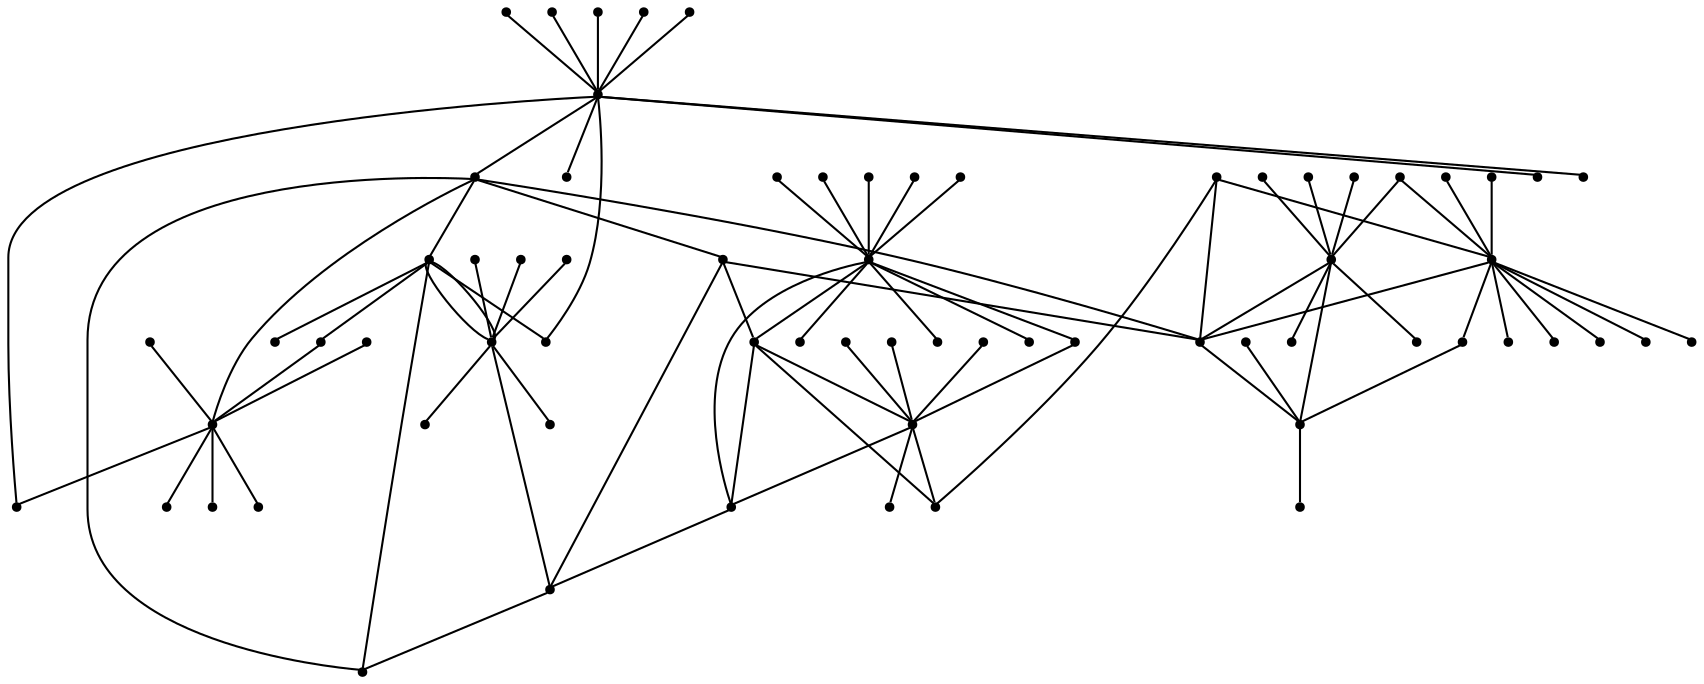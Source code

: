 graph {
  node [shape=point,comment="{\"directed\":false,\"doi\":\"10.1007/11618058_26\",\"figure\":\"? (2)\"}"]

  v0 [pos="712.0053608739098,410.98675981235937"]
  v1 [pos="703.8809127452762,473.87846564325133"]
  v2 [pos="700.7579544422239,444.411836614931"]
  v3 [pos="679.512846339026,462.0076363789284"]
  v4 [pos="695.8627713935318,390.78685695998314"]
  v5 [pos="698.2590377452761,405.36335562738213"]
  v6 [pos="652.5380541424419,456.90608277988866"]
  v7 [pos="671.5968068677325,427.7493025369688"]
  v8 [pos="663.8901696493459,484.08268546136657"]
  v9 [pos="659.6206179596657,442.7451318012917"]
  v10 [pos="654.1008448401162,472.1076195942604"]
  v11 [pos="649.9349529887355,399.74100048415306"]
  v12 [pos="646.2519644803779,359.13268978469"]
  v13 [pos="645.8352584484012,477.4837360289935"]
  v14 [pos="644.1682435501453,374.2300535745664"]
  v15 [pos="641.7068768168604,405.5722103026751"]
  v16 [pos="657.6431402162063,393.49357540480725"]
  v17 [pos="640.4191213208576,522.5685303913796"]
  v18 [pos="636.3584870094477,509.1368223733946"]
  v19 [pos="627.4010719476745,521.2150122232481"]
  v20 [pos="633.6496275436045,534.751846940045"]
  v21 [pos="632.399429960029,364.9623419351621"]
  v22 [pos="620.7347133902616,355.5909658975645"]
  v23 [pos="643.9989587118458,391.7243188130104"]
  v24 [pos="628.8586289516716,388.07845369053325"]
  v25 [pos="613.029117460029,489.1451066242897"]
  v26 [pos="587.4092557685319,512.4686743326231"]
  v27 [pos="605.4667900617733,373.76183127435485"]
  v28 [pos="602.9663313045058,388.8597354796771"]
  v29 [pos="601.781234102471,473.4227046874408"]
  v30 [pos="599.4240041333576,359.4972476867083"]
  v31 [pos="592.2393225381539,400.41804567051366"]
  v32 [pos="590.7416719658431,462.5935420897846"]
  v33 [pos="569.9518531976744,441.6513627278054"]
  v34 [pos="575.5372672147529,459.67688813877544"]
  v35 [pos="577.2422613099563,411.976419439638"]
  v36 [pos="577.9314589389535,486.8555253254616"]
  v37 [pos="555.060009765625,439.46385636997655"]
  v38 [pos="562.5588185864825,399.2722059793516"]
  v39 [pos="561.1653365734012,465.09369467767516"]
  v40 [pos="578.3867482739826,376.88476498000267"]
  v41 [pos="553.082047147529,387.50554973952416"]
  v42 [pos="552.1052870639535,477.5878454752012"]
  v43 [pos="551.376019712936,492.8936824706439"]
  v44 [pos="545.7905897983285,451.0222619282448"]
  v45 [pos="706.5897801598836,458.77903555902276"]
  v46 [pos="684.0938942132994,400.2618338174864"]
  v47 [pos="700.7579544422238,420.0451399393125"]
  v48 [pos="709.7153615552327,395.99147096348247"]
  v49 [pos="693.4665050417879,485.22846157424095"]
  v50 [pos="688.4697208848111,435.9763647623106"]
  v51 [pos="678.3678586028343,488.9758930114154"]
  v52 [pos="620.838937590843,438.3310502278053"]
  v53 [pos="652.0822242914245,482.585353206321"]
  v54 [pos="647.6063862645349,469.77687135410747"]
  v55 [pos="634.5873115007267,350.0743414468809"]
  v56 [pos="618.6525663154071,370.37851269118426"]
  v57 [pos="618.8609511264535,533.3976929890359"]
  v58 [pos="612.6124114280523,519.6535294758521"]
  v59 [pos="586.8237338753634,350.95973268223247"]
  v60 [pos="571.4104594385901,350.64727718703386"]
  v61 [pos="572.4132358284884,513.7186234699928"]
  v62 [pos="599.8016737827035,503.41029420566997"]
  v63 [pos="558.8732308321221,506.32701173496685"]
  v64 [pos="558.0788154069767,358.6638952798887"]
  v65 [pos="560.5792821130087,453.20973649692974"]
  v66 [pos="551.3108795875727,372.5128676004453"]
  v67 [pos="549.7480888898982,425.40815924676696"]
  v68 [pos="540.3234295512354,437.1472225097064"]

  v68 -- v37 [id="-2",pos="540.3234295512354,437.1472225097064 555.060009765625,439.46385636997655 555.060009765625,439.46385636997655 555.060009765625,439.46385636997655"]
  v44 -- v37 [id="-3",pos="545.7905897983285,451.0222619282448 555.060009765625,439.46385636997655 555.060009765625,439.46385636997655 555.060009765625,439.46385636997655"]
  v67 -- v37 [id="-4",pos="549.7480888898982,425.40815924676696 555.060009765625,439.46385636997655 555.060009765625,439.46385636997655 555.060009765625,439.46385636997655"]
  v66 -- v40 [id="-5",pos="551.3108795875727,372.5128676004453 578.3867482739826,376.88476498000267 578.3867482739826,376.88476498000267 578.3867482739826,376.88476498000267"]
  v43 -- v36 [id="-6",pos="551.376019712936,492.8936824706439 577.9314589389535,486.8555253254616 577.9314589389535,486.8555253254616 577.9314589389535,486.8555253254616"]
  v37 -- v65 [id="-7",pos="555.060009765625,439.46385636997655 560.5792821130087,453.20973649692974 560.5792821130087,453.20973649692974 560.5792821130087,453.20973649692974"]
  v37 -- v33 [id="-8",pos="555.060009765625,439.46385636997655 569.9518531976744,441.6513627278054 569.9518531976744,441.6513627278054 569.9518531976744,441.6513627278054"]
  v64 -- v40 [id="-9",pos="558.0788154069767,358.6638952798887 578.3867482739826,376.88476498000267 578.3867482739826,376.88476498000267 578.3867482739826,376.88476498000267"]
  v38 -- v40 [id="-10",pos="562.5588185864825,399.2722059793516 578.3867482739826,376.88476498000267 578.3867482739826,376.88476498000267 578.3867482739826,376.88476498000267"]
  v34 -- v36 [id="-11",pos="575.5372672147529,459.67688813877544 577.9314589389535,486.8555253254616 577.9314589389535,486.8555253254616 577.9314589389535,486.8555253254616"]
  v35 -- v37 [id="-12",pos="577.2422613099563,411.976419439638 555.060009765625,439.46385636997655 555.060009765625,439.46385636997655 555.060009765625,439.46385636997655"]
  v36 -- v63 [id="-13",pos="577.9314589389535,486.8555253254616 558.8732308321221,506.32701173496685 558.8732308321221,506.32701173496685 558.8732308321221,506.32701173496685"]
  v36 -- v32 [id="-14",pos="577.9314589389535,486.8555253254616 590.7416719658431,462.5935420897846 590.7416719658431,462.5935420897846 590.7416719658431,462.5935420897846"]
  v36 -- v25 [id="-15",pos="577.9314589389535,486.8555253254616 613.029117460029,489.1451066242897 613.029117460029,489.1451066242897 613.029117460029,489.1451066242897"]
  v36 -- v62 [id="-16",pos="577.9314589389535,486.8555253254616 599.8016737827035,503.41029420566997 599.8016737827035,503.41029420566997 599.8016737827035,503.41029420566997"]
  v36 -- v42 [id="-17",pos="577.9314589389535,486.8555253254616 552.1052870639535,477.5878454752012 552.1052870639535,477.5878454752012 552.1052870639535,477.5878454752012"]
  v36 -- v39 [id="-18",pos="577.9314589389535,486.8555253254616 561.1653365734012,465.09369467767516 561.1653365734012,465.09369467767516 561.1653365734012,465.09369467767516"]
  v36 -- v61 [id="-19",pos="577.9314589389535,486.8555253254616 572.4132358284884,513.7186234699928 572.4132358284884,513.7186234699928 572.4132358284884,513.7186234699928"]
  v40 -- v27 [id="-20",pos="578.3867482739826,376.88476498000267 605.4667900617733,373.76183127435485 605.4667900617733,373.76183127435485 605.4667900617733,373.76183127435485"]
  v40 -- v60 [id="-21",pos="578.3867482739826,376.88476498000267 571.4104594385901,350.64727718703386 571.4104594385901,350.64727718703386 571.4104594385901,350.64727718703386"]
  v40 -- v59 [id="-22",pos="578.3867482739826,376.88476498000267 586.8237338753634,350.95973268223247 586.8237338753634,350.95973268223247 586.8237338753634,350.95973268223247"]
  v40 -- v28 [id="-23",pos="578.3867482739826,376.88476498000267 602.9663313045058,388.8597354796771 602.9663313045058,388.8597354796771 602.9663313045058,388.8597354796771"]
  v40 -- v35 [id="-24",pos="578.3867482739826,376.88476498000267 577.2422613099563,411.976419439638 577.2422613099563,411.976419439638 577.2422613099563,411.976419439638"]
  v40 -- v41 [id="-25",pos="578.3867482739826,376.88476498000267 553.082047147529,387.50554973952416 553.082047147529,387.50554973952416 553.082047147529,387.50554973952416"]
  v26 -- v36 [id="-26",pos="587.4092557685319,512.4686743326231 577.9314589389535,486.8555253254616 577.9314589389535,486.8555253254616 577.9314589389535,486.8555253254616"]
  v31 -- v40 [id="-27",pos="592.2393225381539,400.41804567051366 578.3867482739826,376.88476498000267 578.3867482739826,376.88476498000267 578.3867482739826,376.88476498000267"]
  v30 -- v40 [id="-28",pos="599.4240041333576,359.4972476867083 578.3867482739826,376.88476498000267 578.3867482739826,376.88476498000267 578.3867482739826,376.88476498000267"]
  v29 -- v36 [id="-29",pos="601.781234102471,473.4227046874408 577.9314589389535,486.8555253254616 577.9314589389535,486.8555253254616 577.9314589389535,486.8555253254616"]
  v58 -- v19 [id="-30",pos="612.6124114280523,519.6535294758521 627.4010719476745,521.2150122232481 627.4010719476745,521.2150122232481 627.4010719476745,521.2150122232481"]
  v25 -- v13 [id="-31",pos="613.029117460029,489.1451066242897 645.8352584484012,477.4837360289935 645.8352584484012,477.4837360289935 645.8352584484012,477.4837360289935"]
  v52 -- v24 [id="-35",pos="620.838937590843,438.3310502278053 620.1486827761628,434.96273612054625 620.1486827761628,434.96273612054625 620.1486827761628,434.96273612054625 621.086382630814,434.96273612054625 621.086382630814,434.96273612054625 621.086382630814,434.96273612054625 628.8586289516716,388.07845369053325 628.8586289516716,388.07845369053325 628.8586289516716,388.07845369053325"]
  v52 -- v35 [id="-46",pos="620.838937590843,438.3310502278053 577.2422613099563,411.976419439638 577.2422613099563,411.976419439638 577.2422613099563,411.976419439638"]
  v22 -- v21 [id="-55",pos="620.7347133902616,355.5909658975645 632.399429960029,364.9623419351621 632.399429960029,364.9623419351621 632.399429960029,364.9623419351621"]
  v19 -- v57 [id="-70",pos="627.4010719476745,521.2150122232481 618.8609511264535,533.3976929890359 618.8609511264535,533.3976929890359 618.8609511264535,533.3976929890359"]
  v19 -- v25 [id="-71",pos="627.4010719476745,521.2150122232481 613.029117460029,489.1451066242897 613.029117460029,489.1451066242897 613.029117460029,489.1451066242897"]
  v19 -- v17 [id="-72",pos="627.4010719476745,521.2150122232481 640.4191213208576,522.5685303913796 640.4191213208576,522.5685303913796 640.4191213208576,522.5685303913796"]
  v21 -- v24 [id="-73",pos="632.399429960029,364.9623419351621 628.8586289516716,388.07845369053325 628.8586289516716,388.07845369053325 628.8586289516716,388.07845369053325"]
  v52 -- v25 [id="-74",pos="620.838937590843,438.3310502278053 613.029117460029,489.1451066242897 613.029117460029,489.1451066242897 613.029117460029,489.1451066242897"]
  v21 -- v56 [id="-75",pos="632.399429960029,364.9623419351621 618.6525663154071,370.37851269118426 618.6525663154071,370.37851269118426 618.6525663154071,370.37851269118426"]
  v21 -- v12 [id="-76",pos="632.399429960029,364.9623419351621 646.2519644803779,359.13268978469 646.2519644803779,359.13268978469 646.2519644803779,359.13268978469"]
  v20 -- v19 [id="-77",pos="633.6496275436045,534.751846940045 627.4010719476745,521.2150122232481 627.4010719476745,521.2150122232481 627.4010719476745,521.2150122232481"]
  v55 -- v21 [id="-78",pos="634.5873115007267,350.0743414468809 632.399429960029,364.9623419351621 632.399429960029,364.9623419351621 632.399429960029,364.9623419351621"]
  v18 -- v19 [id="-79",pos="636.3584870094477,509.1368223733946 627.4010719476745,521.2150122232481 627.4010719476745,521.2150122232481 627.4010719476745,521.2150122232481"]
  v23 -- v11 [id="-80",pos="643.9989587118458,391.7243188130104 649.9349529887355,399.74100048415306 649.9349529887355,399.74100048415306 649.9349529887355,399.74100048415306"]
  v14 -- v21 [id="-81",pos="644.1682435501453,374.2300535745664 632.399429960029,364.9623419351621 632.399429960029,364.9623419351621 632.399429960029,364.9623419351621"]
  v13 -- v54 [id="-82",pos="645.8352584484012,477.4837360289935 647.6063862645349,469.77687135410747 647.6063862645349,469.77687135410747 647.6063862645349,469.77687135410747"]
  v11 -- v16 [id="-83",pos="649.9349529887355,399.74100048415306 657.6431402162063,393.49357540480725 657.6431402162063,393.49357540480725 657.6431402162063,393.49357540480725"]
  v11 -- v15 [id="-84",pos="649.9349529887355,399.74100048415306 641.7068768168604,405.5722103026751 641.7068768168604,405.5722103026751 641.7068768168604,405.5722103026751"]
  v53 -- v13 [id="-85",pos="652.0822242914245,482.585353206321 645.8352584484012,477.4837360289935 645.8352584484012,477.4837360289935 645.8352584484012,477.4837360289935"]
  v9 -- v3 [id="-86",pos="659.6206179596657,442.7451318012917 679.512846339026,462.0076363789284 679.512846339026,462.0076363789284 679.512846339026,462.0076363789284"]
  v8 -- v3 [id="-87",pos="663.8901696493459,484.08268546136657 679.512846339026,462.0076363789284 679.512846339026,462.0076363789284 679.512846339026,462.0076363789284"]
  v7 -- v5 [id="-88",pos="671.5968068677325,427.7493025369688 698.2590377452761,405.36335562738213 698.2590377452761,405.36335562738213 698.2590377452761,405.36335562738213"]
  v7 -- v11 [id="-89",pos="671.5968068677325,427.7493025369688 649.9349529887355,399.74100048415306 649.9349529887355,399.74100048415306 649.9349529887355,399.74100048415306"]
  v7 -- v52 [id="-90",pos="671.5968068677325,427.7493025369688 620.838937590843,438.3310502278053 620.838937590843,438.3310502278053 620.838937590843,438.3310502278053"]
  v3 -- v1 [id="-91",pos="679.512846339026,462.0076363789284 703.8809127452762,473.87846564325133 703.8809127452762,473.87846564325133 703.8809127452762,473.87846564325133"]
  v3 -- v6 [id="-92",pos="679.512846339026,462.0076363789284 652.5380541424419,456.90608277988866 652.5380541424419,456.90608277988866 652.5380541424419,456.90608277988866"]
  v3 -- v2 [id="-93",pos="679.512846339026,462.0076363789284 700.7579544422239,444.411836614931 700.7579544422239,444.411836614931 700.7579544422239,444.411836614931"]
  v3 -- v10 [id="-94",pos="679.512846339026,462.0076363789284 654.1008448401162,472.1076195942604 654.1008448401162,472.1076195942604 654.1008448401162,472.1076195942604"]
  v3 -- v7 [id="-95",pos="679.512846339026,462.0076363789284 671.5968068677325,427.7493025369688 671.5968068677325,427.7493025369688 671.5968068677325,427.7493025369688"]
  v3 -- v51 [id="-96",pos="679.512846339026,462.0076363789284 678.3678586028343,488.9758930114154 678.3678586028343,488.9758930114154 678.3678586028343,488.9758930114154"]
  v50 -- v3 [id="-97",pos="688.4697208848111,435.9763647623106 679.512846339026,462.0076363789284 679.512846339026,462.0076363789284 679.512846339026,462.0076363789284"]
  v49 -- v3 [id="-98",pos="693.4665050417879,485.22846157424095 679.512846339026,462.0076363789284 679.512846339026,462.0076363789284 679.512846339026,462.0076363789284"]
  v4 -- v5 [id="-99",pos="695.8627713935318,390.78685695998314 698.2590377452761,405.36335562738213 698.2590377452761,405.36335562738213 698.2590377452761,405.36335562738213"]
  v5 -- v48 [id="-100",pos="698.2590377452761,405.36335562738213 709.7153615552327,395.99147096348247 709.7153615552327,395.99147096348247 709.7153615552327,395.99147096348247"]
  v5 -- v47 [id="-101",pos="698.2590377452761,405.36335562738213 700.7579544422238,420.0451399393125 700.7579544422238,420.0451399393125 700.7579544422238,420.0451399393125"]
  v5 -- v46 [id="-102",pos="698.2590377452761,405.36335562738213 684.0938942132994,400.2618338174864 684.0938942132994,400.2618338174864 684.0938942132994,400.2618338174864"]
  v45 -- v3 [id="-103",pos="706.5897801598836,458.77903555902276 679.512846339026,462.0076363789284 679.512846339026,462.0076363789284 679.512846339026,462.0076363789284"]
  v0 -- v5 [id="-104",pos="712.0053608739098,410.98675981235937 698.2590377452761,405.36335562738213 698.2590377452761,405.36335562738213 698.2590377452761,405.36335562738213"]
  v41 -- v37 [id="-105",pos="553.082047147529,387.50554973952416 547.8844497574722,391.19734399344304 544.7927637865888,396.6650977192502 543.1885537790697,403.308632523541 540.7922874273256,412.57529512119726 542.0424691133721,421.3211243855202 547.0392532703488,429.6503887084369 549.2992819018577,433.49452503436936 552.0244823028531,436.6961202513819 555.060009765625,439.46385636997655"]
  v37 -- v28 [id="-154",pos="555.060009765625,439.46385636997655 558.9600634227886,442.2397943128826 563.3422813806866,444.3496631845388 568.3890625,445.5836162474994 577.657449127907,447.97543143304625 586.5132630813954,446.72548229567644 594.8439498546511,441.7295004434629 603.0705396075581,436.83371797275976 608.3798055959302,429.6503887084369 610.7761355377907,420.38372611078063 613.1724018895349,411.01279512119726 611.817996002907,402.1629517780983 606.9253724563954,393.93795584710875 605.7942067960378,392.03693351386426 604.5409428786473,390.28622481723687 602.9663313045058,388.8597354796771"]
  v34 -- v25 [id="-170",pos="575.5372672147529,459.67688813877544 576.8257757515752,465.5222191501494 580.2880647593811,470.38892397409035 584.7420875726744,474.84208996169207 592.8080482653304,482.9064989958499 602.2302953669684,487.7163930271528 613.029117460029,489.1451066242897"]
  v34 -- v33 [id="-171",pos="575.5372672147529,459.67688813877544 571.6845282054758,454.53245255002696 570.173478672715,448.33940852049204 569.9518531976744,441.6513627278054"]
  v28 -- v35 [id="-172",pos="602.9663313045058,388.8597354796771 596.6211785938925,392.8284587149485 590.3534299331102,396.8649854277777 584.7420875726744,402.4752483275775 581.7741138554951,405.4427265889324 579.2465026545245,408.5937849069739 577.2422613099563,411.976419439638"]
  v28 -- v24 [id="-173",pos="602.9663313045058,388.8597354796771 608.9565900489788,388.4418786083911 614.7692305049377,387.47941906325457 620.9821584302325,387.47941906325457 623.6837929025253,387.4794190632545 626.3123487179647,387.6640039923375 628.8586289516716,388.07845369053325"]
  v32 -- v13 [id="-181",pos="590.7416719658431,462.5935420897846 596.8096864888903,456.86528182547966 604.3037187965544,454.1101565426515 612.9640170784884,454.01714896234313 622.6491733284884,454.12116304111913 630.8756994912791,457.5546448933327 637.6477925145349,464.325478226666 641.5357889715319,468.2126784215868 644.3248846073623,472.5812126826131 645.8352584484012,477.4837360289935"]
  v35 -- v33 [id="-191",pos="577.2422613099563,411.976419439638 572.2159119179494,419.81708135852034 569.7434683866279,428.72257389883464 569.7434683866279,438.6045004434629 569.7434683866279,439.6350110571574 569.7699459583318,440.6544927198721 569.9518531976744,441.6513627278054"]
  v26 -- v19 [id="-231",pos="587.4092557685319,512.4686743326231 595.0523346656977,520.5503012247129 603.2788608284884,523.9878520873431 612.9640170784884,523.8835836954161 618.1653644613527,523.9395803271137 622.9460204535127,522.9740617159202 627.4010719476745,521.2150122232481"]
  v25 -- v7 [id="-242",pos="613.029117460029,489.1451066242897 615.5874802314239,489.6470884528968 618.2460014898597,489.8335959024473 620.9821584302325,489.8335959024473 635.0431413517442,489.8335959024473 647.1245639534884,484.8378683633848 657.1222020348837,474.84208996169207 667.1199037063953,464.8463115599994 672.1166878633721,452.76694551182226 672.1166878633721,438.6045004434629 672.1166878633721,434.8848557610029 671.7666726273044,431.30355579092213 671.5968068677325,427.7493025369688"]
  v21 -- v11 [id="-248",pos="632.399429960029,364.9623419351621 631.3647041834245,365.18467129220926 630.3509687402789,365.1087341663507 629.3129087936046,365.09197806390563 622.7533339389535,364.98796398512957 617.2356195494186,367.17531139723894 612.5472474563953,371.6545289265358 607.8588753633721,376.129423132265 605.4668059593023,381.6503073282285 605.3625817587209,388.20878918044207 605.2584211482558,394.6627483275775 607.4463026889534,400.28790091546813 611.9221566133721,404.9710775919004 616.4021438953488,409.6585775919004 621.9198582848837,412.05446178786394 628.483566497093,412.158730179791 634.9389171511627,412.26274425856707 640.4566315406977,410.0753968464577 645.1450036337209,405.5961793171608 647.0624626540618,403.7625067276041 648.5963409476117,401.7778282132132 649.9349529887355,399.74100048415306"]
  v19 -- v13 [id="-258",pos="627.4010719476745,521.2150122232481 631.0656924051298,519.3054296821738 634.5126060536307,516.8603963501389 637.6477925145349,513.6795228230202 644.4156885901162,506.91275850010356 647.8538154069768,498.6836935586973 647.8538154069768,489.0004660196348 647.8538154069768,484.8799157952635 647.2312725851895,481.0234541253002 645.8352584484012,477.4837360289935"]
  v11 -- v6 [id="-276",pos="649.9349529887355,399.74100048415306 647.0753049981151,402.1878558167031 644.4669099739234,405.03037085305766 642.2278070494186,408.40862845453063 636.814316860465,416.42534191481707 635.0431413517442,425.17524018955663 637.0226380813954,434.65043957106707 638.8980377906977,444.12538463942644 643.8947583575581,451.5169963744525 652.5380541424419,456.90608277988866"]
  v16 -- v5 [id="-277",pos="657.6431402162063,393.49357540480725 660.2547758720416,394.52069073716143 662.2802610663592,393.94182267826784 664.4110919331396,393.52113659255144 673.887863372093,391.5420716511452 682.5310955668605,393.3128541218483 690.5534338662791,398.72540091546813 693.5041340919323,400.6803452978229 696.0456525937543,402.91690656599906 698.2590377452761,405.36335562738213"]
  v11 -- v21 [id="-311",pos="649.9349529887355,399.74100048415306 651.4849758903753,396.44580833513015 652.3713792406305,392.91161754795735 652.4338299418605,389.04191906325457 652.5380541424419,382.48369152419207 650.3501090116279,376.9628073282285 645.7700944767441,372.27963065179625 642.0100485352066,368.34541962805855 637.5190498705923,366.02547255795355 632.399429960029,364.9623419351621"]
  v7 -- v23 [id="-323",pos="671.5968068677325,427.7493025369688 669.1214251835621,418.30244774873887 664.4738518372195,409.8256708893573 657.1222020348837,402.4752483275775 652.9644690758837,398.3182887564047 648.4463474130578,395.02533587828884 643.9989587118458,391.7243188130104"]
  v24 -- v23 [id="-346",pos="628.8586289516716,388.07845369053325 634.079179110752,388.7862488652614 638.9840205753811,390.3075214871626 643.9989587118458,391.7243188130104"]
  v5 -- v2 [id="-360",pos="698.2590377452761,405.36335562738213 701.8406300183957,409.7602622745918 704.2968377719212,414.9163951145832 705.5479196947674,420.90455944411394 707.2512271096579,429.5103469749488 705.9463432982868,437.51465013155445 700.7579544422239,444.411836614931"]
}